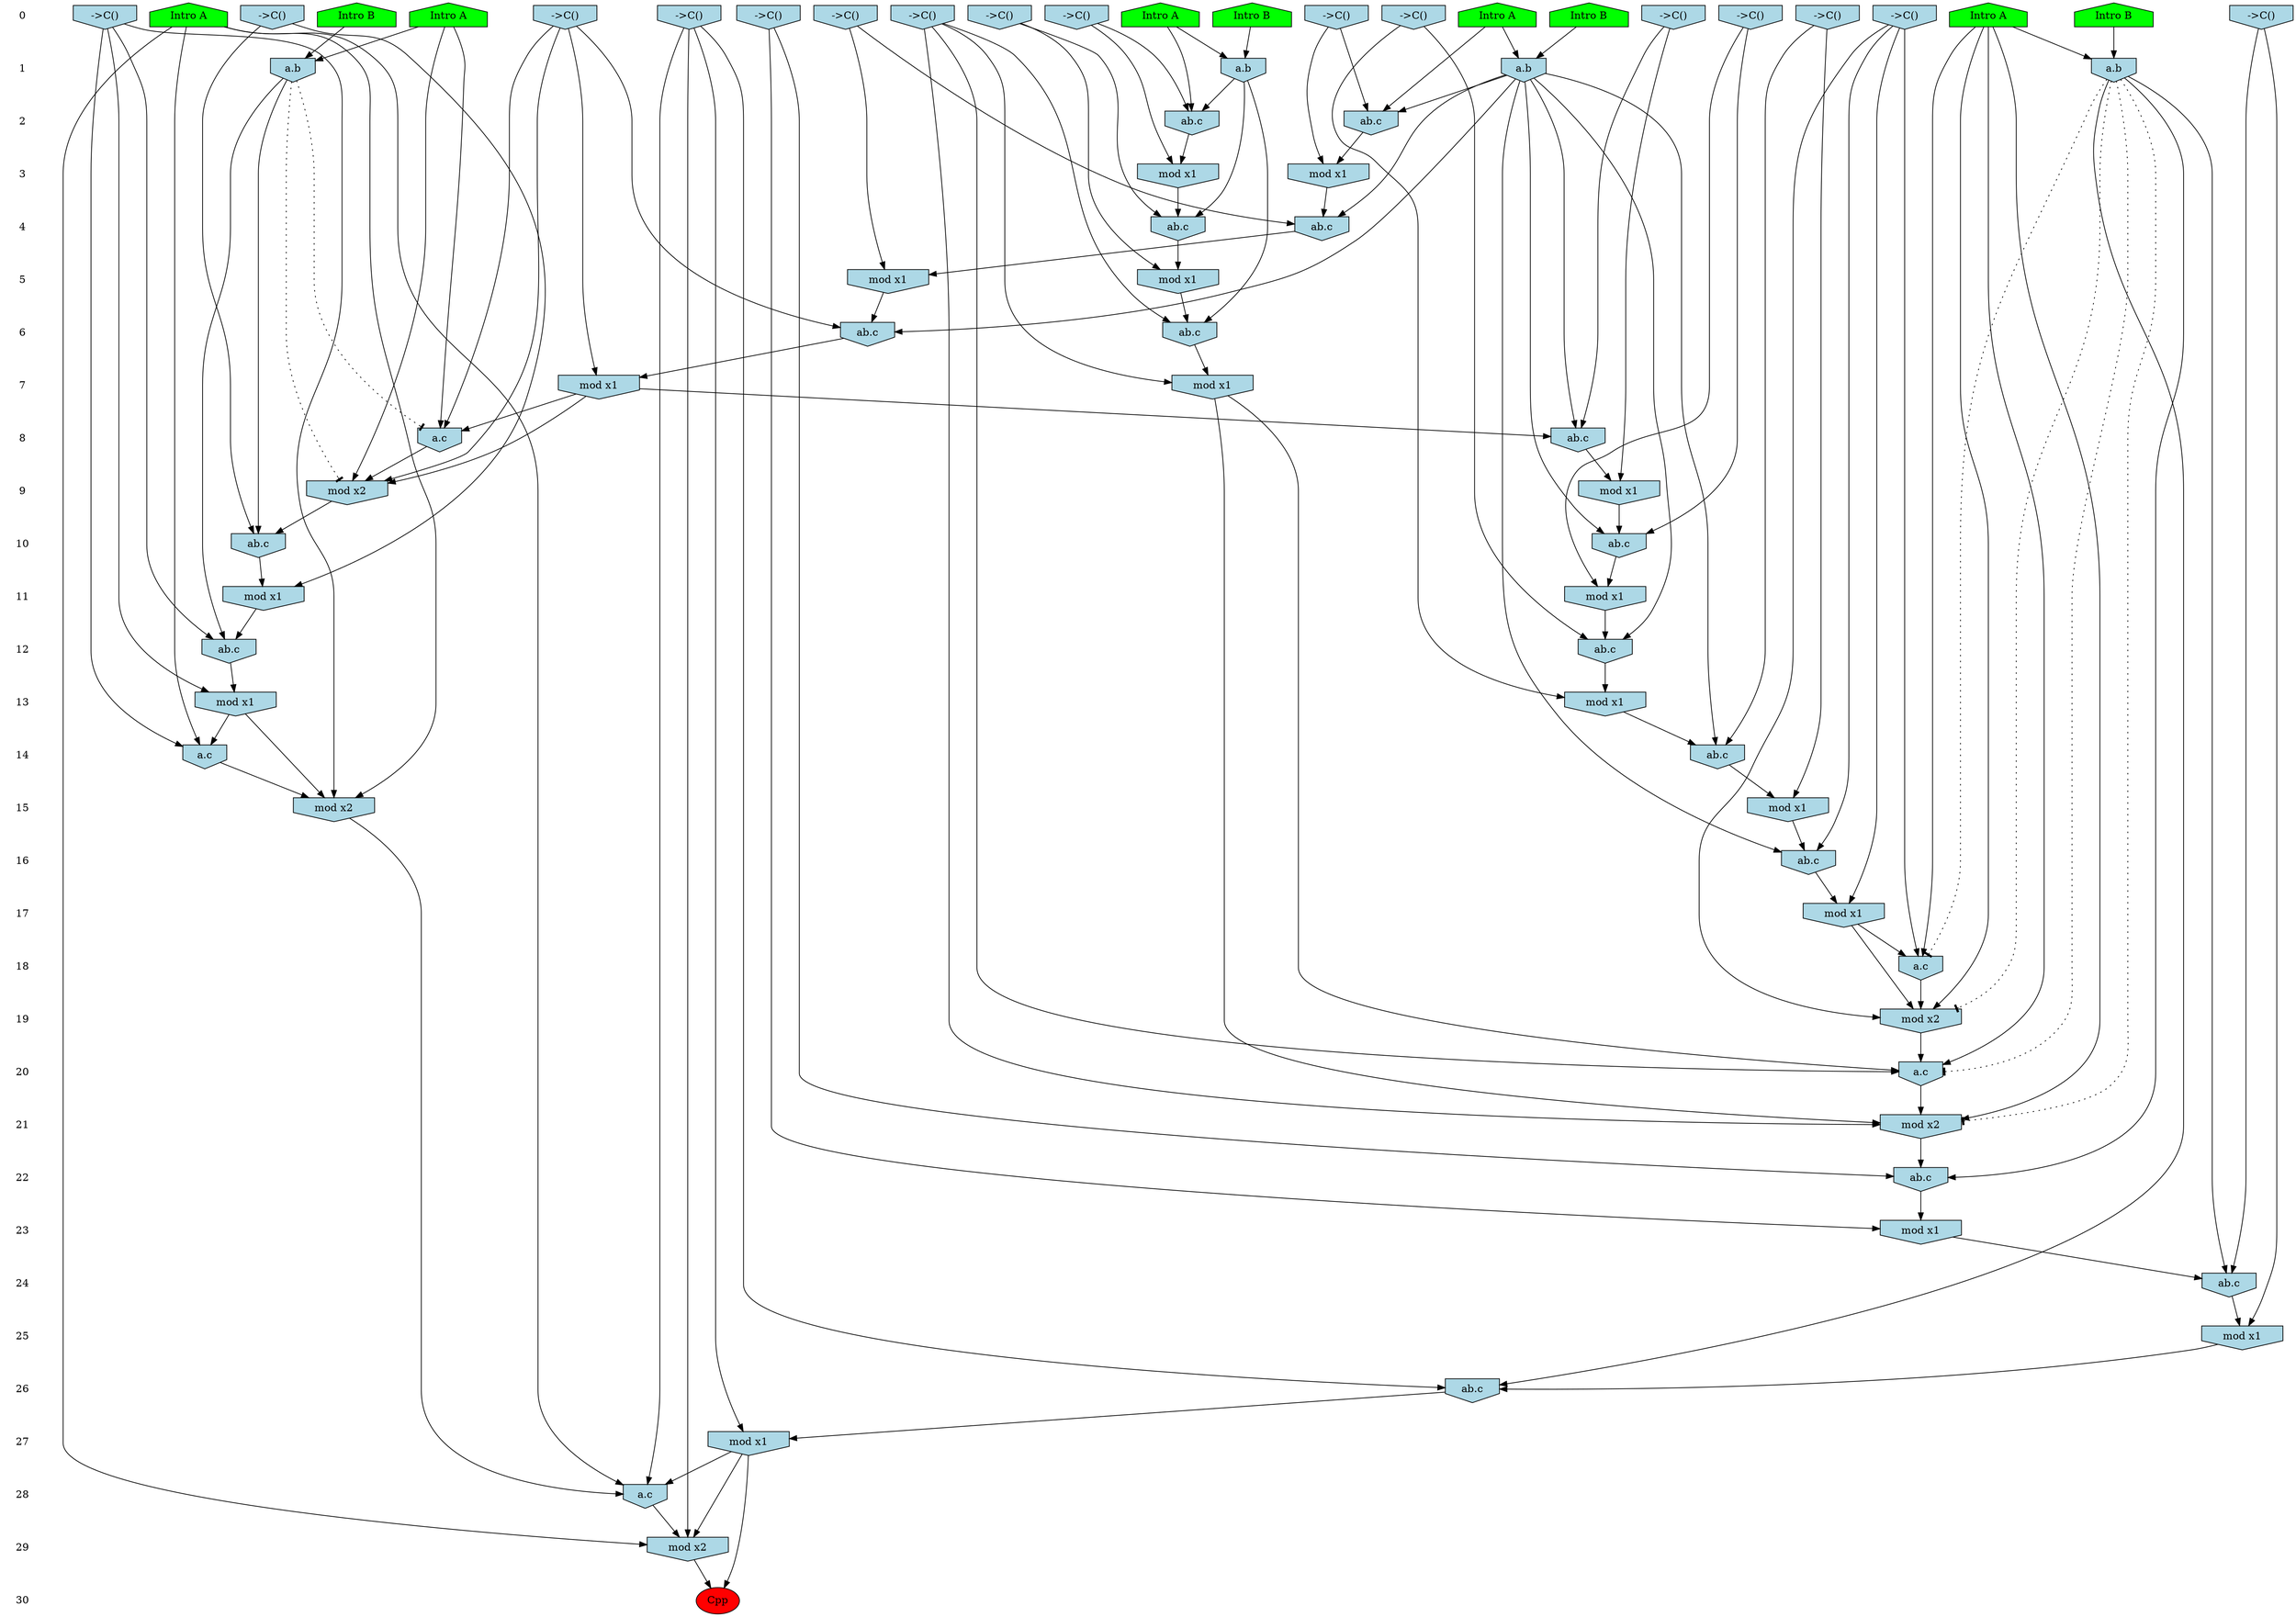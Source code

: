 /* Compression of 1 causal flows obtained in average at 9.372639E+01 t.u */
/* Compressed causal flows were: [10] */
digraph G{
 ranksep=.5 ; 
{ rank = same ; "0" [shape=plaintext] ; node_1 [label ="Intro A", shape=house, style=filled, fillcolor=green] ;
node_2 [label ="Intro B", shape=house, style=filled, fillcolor=green] ;
node_3 [label ="Intro A", shape=house, style=filled, fillcolor=green] ;
node_4 [label ="Intro B", shape=house, style=filled, fillcolor=green] ;
node_5 [label ="Intro A", shape=house, style=filled, fillcolor=green] ;
node_6 [label ="Intro A", shape=house, style=filled, fillcolor=green] ;
node_7 [label ="Intro B", shape=house, style=filled, fillcolor=green] ;
node_8 [label ="Intro A", shape=house, style=filled, fillcolor=green] ;
node_9 [label ="Intro B", shape=house, style=filled, fillcolor=green] ;
node_11 [label="->C()", shape=invhouse, style=filled, fillcolor = lightblue] ;
node_12 [label="->C()", shape=invhouse, style=filled, fillcolor = lightblue] ;
node_13 [label="->C()", shape=invhouse, style=filled, fillcolor = lightblue] ;
node_14 [label="->C()", shape=invhouse, style=filled, fillcolor = lightblue] ;
node_15 [label="->C()", shape=invhouse, style=filled, fillcolor = lightblue] ;
node_16 [label="->C()", shape=invhouse, style=filled, fillcolor = lightblue] ;
node_17 [label="->C()", shape=invhouse, style=filled, fillcolor = lightblue] ;
node_18 [label="->C()", shape=invhouse, style=filled, fillcolor = lightblue] ;
node_19 [label="->C()", shape=invhouse, style=filled, fillcolor = lightblue] ;
node_20 [label="->C()", shape=invhouse, style=filled, fillcolor = lightblue] ;
node_21 [label="->C()", shape=invhouse, style=filled, fillcolor = lightblue] ;
node_22 [label="->C()", shape=invhouse, style=filled, fillcolor = lightblue] ;
node_23 [label="->C()", shape=invhouse, style=filled, fillcolor = lightblue] ;
node_24 [label="->C()", shape=invhouse, style=filled, fillcolor = lightblue] ;
node_25 [label="->C()", shape=invhouse, style=filled, fillcolor = lightblue] ;
node_26 [label="->C()", shape=invhouse, style=filled, fillcolor = lightblue] ;
}
{ rank = same ; "1" [shape=plaintext] ; node_10 [label="a.b", shape=invhouse, style=filled, fillcolor = lightblue] ;
node_33 [label="a.b", shape=invhouse, style=filled, fillcolor = lightblue] ;
node_56 [label="a.b", shape=invhouse, style=filled, fillcolor = lightblue] ;
node_61 [label="a.b", shape=invhouse, style=filled, fillcolor = lightblue] ;
}
{ rank = same ; "2" [shape=plaintext] ; node_27 [label="ab.c", shape=invhouse, style=filled, fillcolor = lightblue] ;
node_34 [label="ab.c", shape=invhouse, style=filled, fillcolor = lightblue] ;
}
{ rank = same ; "3" [shape=plaintext] ; node_28 [label="mod x1", shape=invhouse, style=filled, fillcolor = lightblue] ;
node_35 [label="mod x1", shape=invhouse, style=filled, fillcolor = lightblue] ;
}
{ rank = same ; "4" [shape=plaintext] ; node_29 [label="ab.c", shape=invhouse, style=filled, fillcolor = lightblue] ;
node_36 [label="ab.c", shape=invhouse, style=filled, fillcolor = lightblue] ;
}
{ rank = same ; "5" [shape=plaintext] ; node_30 [label="mod x1", shape=invhouse, style=filled, fillcolor = lightblue] ;
node_37 [label="mod x1", shape=invhouse, style=filled, fillcolor = lightblue] ;
}
{ rank = same ; "6" [shape=plaintext] ; node_31 [label="ab.c", shape=invhouse, style=filled, fillcolor = lightblue] ;
node_38 [label="ab.c", shape=invhouse, style=filled, fillcolor = lightblue] ;
}
{ rank = same ; "7" [shape=plaintext] ; node_32 [label="mod x1", shape=invhouse, style=filled, fillcolor = lightblue] ;
node_39 [label="mod x1", shape=invhouse, style=filled, fillcolor = lightblue] ;
}
{ rank = same ; "8" [shape=plaintext] ; node_40 [label="ab.c", shape=invhouse, style=filled, fillcolor = lightblue] ;
node_52 [label="a.c", shape=invhouse, style=filled, fillcolor = lightblue] ;
}
{ rank = same ; "9" [shape=plaintext] ; node_41 [label="mod x1", shape=invhouse, style=filled, fillcolor = lightblue] ;
node_53 [label="mod x2", shape=invhouse, style=filled, fillcolor = lightblue] ;
}
{ rank = same ; "10" [shape=plaintext] ; node_42 [label="ab.c", shape=invhouse, style=filled, fillcolor = lightblue] ;
node_57 [label="ab.c", shape=invhouse, style=filled, fillcolor = lightblue] ;
}
{ rank = same ; "11" [shape=plaintext] ; node_43 [label="mod x1", shape=invhouse, style=filled, fillcolor = lightblue] ;
node_58 [label="mod x1", shape=invhouse, style=filled, fillcolor = lightblue] ;
}
{ rank = same ; "12" [shape=plaintext] ; node_44 [label="ab.c", shape=invhouse, style=filled, fillcolor = lightblue] ;
node_59 [label="ab.c", shape=invhouse, style=filled, fillcolor = lightblue] ;
}
{ rank = same ; "13" [shape=plaintext] ; node_45 [label="mod x1", shape=invhouse, style=filled, fillcolor = lightblue] ;
node_60 [label="mod x1", shape=invhouse, style=filled, fillcolor = lightblue] ;
}
{ rank = same ; "14" [shape=plaintext] ; node_46 [label="ab.c", shape=invhouse, style=filled, fillcolor = lightblue] ;
node_68 [label="a.c", shape=invhouse, style=filled, fillcolor = lightblue] ;
}
{ rank = same ; "15" [shape=plaintext] ; node_47 [label="mod x1", shape=invhouse, style=filled, fillcolor = lightblue] ;
node_69 [label="mod x2", shape=invhouse, style=filled, fillcolor = lightblue] ;
}
{ rank = same ; "16" [shape=plaintext] ; node_48 [label="ab.c", shape=invhouse, style=filled, fillcolor = lightblue] ;
}
{ rank = same ; "17" [shape=plaintext] ; node_49 [label="mod x1", shape=invhouse, style=filled, fillcolor = lightblue] ;
}
{ rank = same ; "18" [shape=plaintext] ; node_50 [label="a.c", shape=invhouse, style=filled, fillcolor = lightblue] ;
}
{ rank = same ; "19" [shape=plaintext] ; node_51 [label="mod x2", shape=invhouse, style=filled, fillcolor = lightblue] ;
}
{ rank = same ; "20" [shape=plaintext] ; node_54 [label="a.c", shape=invhouse, style=filled, fillcolor = lightblue] ;
}
{ rank = same ; "21" [shape=plaintext] ; node_55 [label="mod x2", shape=invhouse, style=filled, fillcolor = lightblue] ;
}
{ rank = same ; "22" [shape=plaintext] ; node_62 [label="ab.c", shape=invhouse, style=filled, fillcolor = lightblue] ;
}
{ rank = same ; "23" [shape=plaintext] ; node_63 [label="mod x1", shape=invhouse, style=filled, fillcolor = lightblue] ;
}
{ rank = same ; "24" [shape=plaintext] ; node_64 [label="ab.c", shape=invhouse, style=filled, fillcolor = lightblue] ;
}
{ rank = same ; "25" [shape=plaintext] ; node_65 [label="mod x1", shape=invhouse, style=filled, fillcolor = lightblue] ;
}
{ rank = same ; "26" [shape=plaintext] ; node_66 [label="ab.c", shape=invhouse, style=filled, fillcolor = lightblue] ;
}
{ rank = same ; "27" [shape=plaintext] ; node_67 [label="mod x1", shape=invhouse, style=filled, fillcolor = lightblue] ;
}
{ rank = same ; "28" [shape=plaintext] ; node_70 [label="a.c", shape=invhouse, style=filled, fillcolor = lightblue] ;
}
{ rank = same ; "29" [shape=plaintext] ; node_71 [label="mod x2", shape=invhouse, style=filled, fillcolor = lightblue] ;
}
{ rank = same ; "30" [shape=plaintext] ; node_72 [label ="Cpp", style=filled, fillcolor=red] ;
}
"0" -> "1" [style="invis"]; 
"1" -> "2" [style="invis"]; 
"2" -> "3" [style="invis"]; 
"3" -> "4" [style="invis"]; 
"4" -> "5" [style="invis"]; 
"5" -> "6" [style="invis"]; 
"6" -> "7" [style="invis"]; 
"7" -> "8" [style="invis"]; 
"8" -> "9" [style="invis"]; 
"9" -> "10" [style="invis"]; 
"10" -> "11" [style="invis"]; 
"11" -> "12" [style="invis"]; 
"12" -> "13" [style="invis"]; 
"13" -> "14" [style="invis"]; 
"14" -> "15" [style="invis"]; 
"15" -> "16" [style="invis"]; 
"16" -> "17" [style="invis"]; 
"17" -> "18" [style="invis"]; 
"18" -> "19" [style="invis"]; 
"19" -> "20" [style="invis"]; 
"20" -> "21" [style="invis"]; 
"21" -> "22" [style="invis"]; 
"22" -> "23" [style="invis"]; 
"23" -> "24" [style="invis"]; 
"24" -> "25" [style="invis"]; 
"25" -> "26" [style="invis"]; 
"26" -> "27" [style="invis"]; 
"27" -> "28" [style="invis"]; 
"28" -> "29" [style="invis"]; 
"29" -> "30" [style="invis"]; 
node_3 -> node_10
node_7 -> node_10
node_3 -> node_27
node_10 -> node_27
node_23 -> node_27
node_23 -> node_28
node_27 -> node_28
node_10 -> node_29
node_20 -> node_29
node_28 -> node_29
node_20 -> node_30
node_29 -> node_30
node_10 -> node_31
node_22 -> node_31
node_30 -> node_31
node_22 -> node_32
node_31 -> node_32
node_4 -> node_33
node_6 -> node_33
node_6 -> node_34
node_12 -> node_34
node_33 -> node_34
node_12 -> node_35
node_34 -> node_35
node_17 -> node_36
node_33 -> node_36
node_35 -> node_36
node_17 -> node_37
node_36 -> node_37
node_25 -> node_38
node_33 -> node_38
node_37 -> node_38
node_25 -> node_39
node_38 -> node_39
node_26 -> node_40
node_33 -> node_40
node_39 -> node_40
node_26 -> node_41
node_40 -> node_41
node_18 -> node_42
node_33 -> node_42
node_41 -> node_42
node_18 -> node_43
node_42 -> node_43
node_16 -> node_44
node_33 -> node_44
node_43 -> node_44
node_16 -> node_45
node_44 -> node_45
node_24 -> node_46
node_33 -> node_46
node_45 -> node_46
node_24 -> node_47
node_46 -> node_47
node_13 -> node_48
node_33 -> node_48
node_47 -> node_48
node_13 -> node_49
node_48 -> node_49
node_5 -> node_50
node_13 -> node_50
node_49 -> node_50
node_5 -> node_51
node_13 -> node_51
node_49 -> node_51
node_50 -> node_51
node_8 -> node_52
node_25 -> node_52
node_39 -> node_52
node_8 -> node_53
node_25 -> node_53
node_39 -> node_53
node_52 -> node_53
node_5 -> node_54
node_22 -> node_54
node_32 -> node_54
node_51 -> node_54
node_5 -> node_55
node_22 -> node_55
node_32 -> node_55
node_54 -> node_55
node_8 -> node_56
node_9 -> node_56
node_11 -> node_57
node_53 -> node_57
node_56 -> node_57
node_11 -> node_58
node_57 -> node_58
node_19 -> node_59
node_56 -> node_59
node_58 -> node_59
node_19 -> node_60
node_59 -> node_60
node_2 -> node_61
node_5 -> node_61
node_15 -> node_62
node_55 -> node_62
node_61 -> node_62
node_15 -> node_63
node_62 -> node_63
node_14 -> node_64
node_61 -> node_64
node_63 -> node_64
node_14 -> node_65
node_64 -> node_65
node_21 -> node_66
node_61 -> node_66
node_65 -> node_66
node_21 -> node_67
node_66 -> node_67
node_1 -> node_68
node_19 -> node_68
node_60 -> node_68
node_1 -> node_69
node_19 -> node_69
node_60 -> node_69
node_68 -> node_69
node_1 -> node_70
node_21 -> node_70
node_67 -> node_70
node_69 -> node_70
node_1 -> node_71
node_21 -> node_71
node_67 -> node_71
node_70 -> node_71
node_67 -> node_72
node_71 -> node_72
node_56 -> node_53 [style=dotted, arrowhead = tee] 
node_56 -> node_52 [style=dotted, arrowhead = tee] 
node_61 -> node_55 [style=dotted, arrowhead = tee] 
node_61 -> node_54 [style=dotted, arrowhead = tee] 
node_61 -> node_51 [style=dotted, arrowhead = tee] 
node_61 -> node_50 [style=dotted, arrowhead = tee] 
}
/*
 Dot generation time: 0.000713
*/